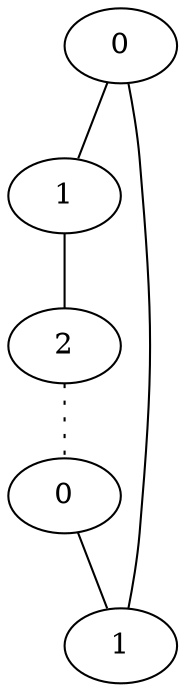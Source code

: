 graph {
a0[label=0];
a1[label=1];
a2[label=2];
a3[label=0];
a4[label=1];
a0 -- a1;
a0 -- a4;
a1 -- a2;
a2 -- a3 [style=dotted];
a3 -- a4;
}
